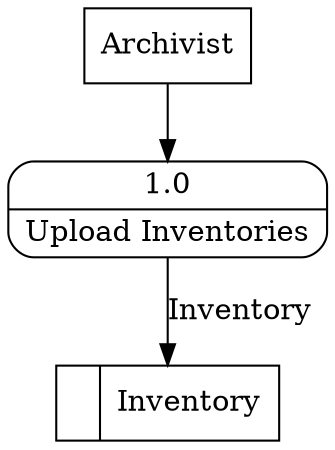 digraph dfd2{ 
node[shape=record]
200 [label="<f0>  |<f1> Inventory " ];
201 [label="Archivist" shape=box];
202 [label="{<f0> 1.0|<f1> Upload Inventories }" shape=Mrecord];
201 -> 202
202 -> 200 [label="Inventory"]
}